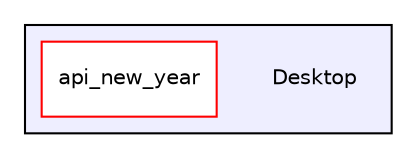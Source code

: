 digraph "Desktop" {
  compound=true
  node [ fontsize="10", fontname="Helvetica"];
  edge [ labelfontsize="10", labelfontname="Helvetica"];
  subgraph clusterdir_e04ae2849dfa520b4ee2c9f7e9ff15de {
    graph [ bgcolor="#eeeeff", pencolor="black", label="" URL="dir_e04ae2849dfa520b4ee2c9f7e9ff15de.html"];
    dir_e04ae2849dfa520b4ee2c9f7e9ff15de [shape=plaintext label="Desktop"];
    dir_fbd1bb9ddcd6ac54786aebcf0c3b2015 [shape=box label="api_new_year" color="red" fillcolor="white" style="filled" URL="dir_fbd1bb9ddcd6ac54786aebcf0c3b2015.html"];
  }
}
